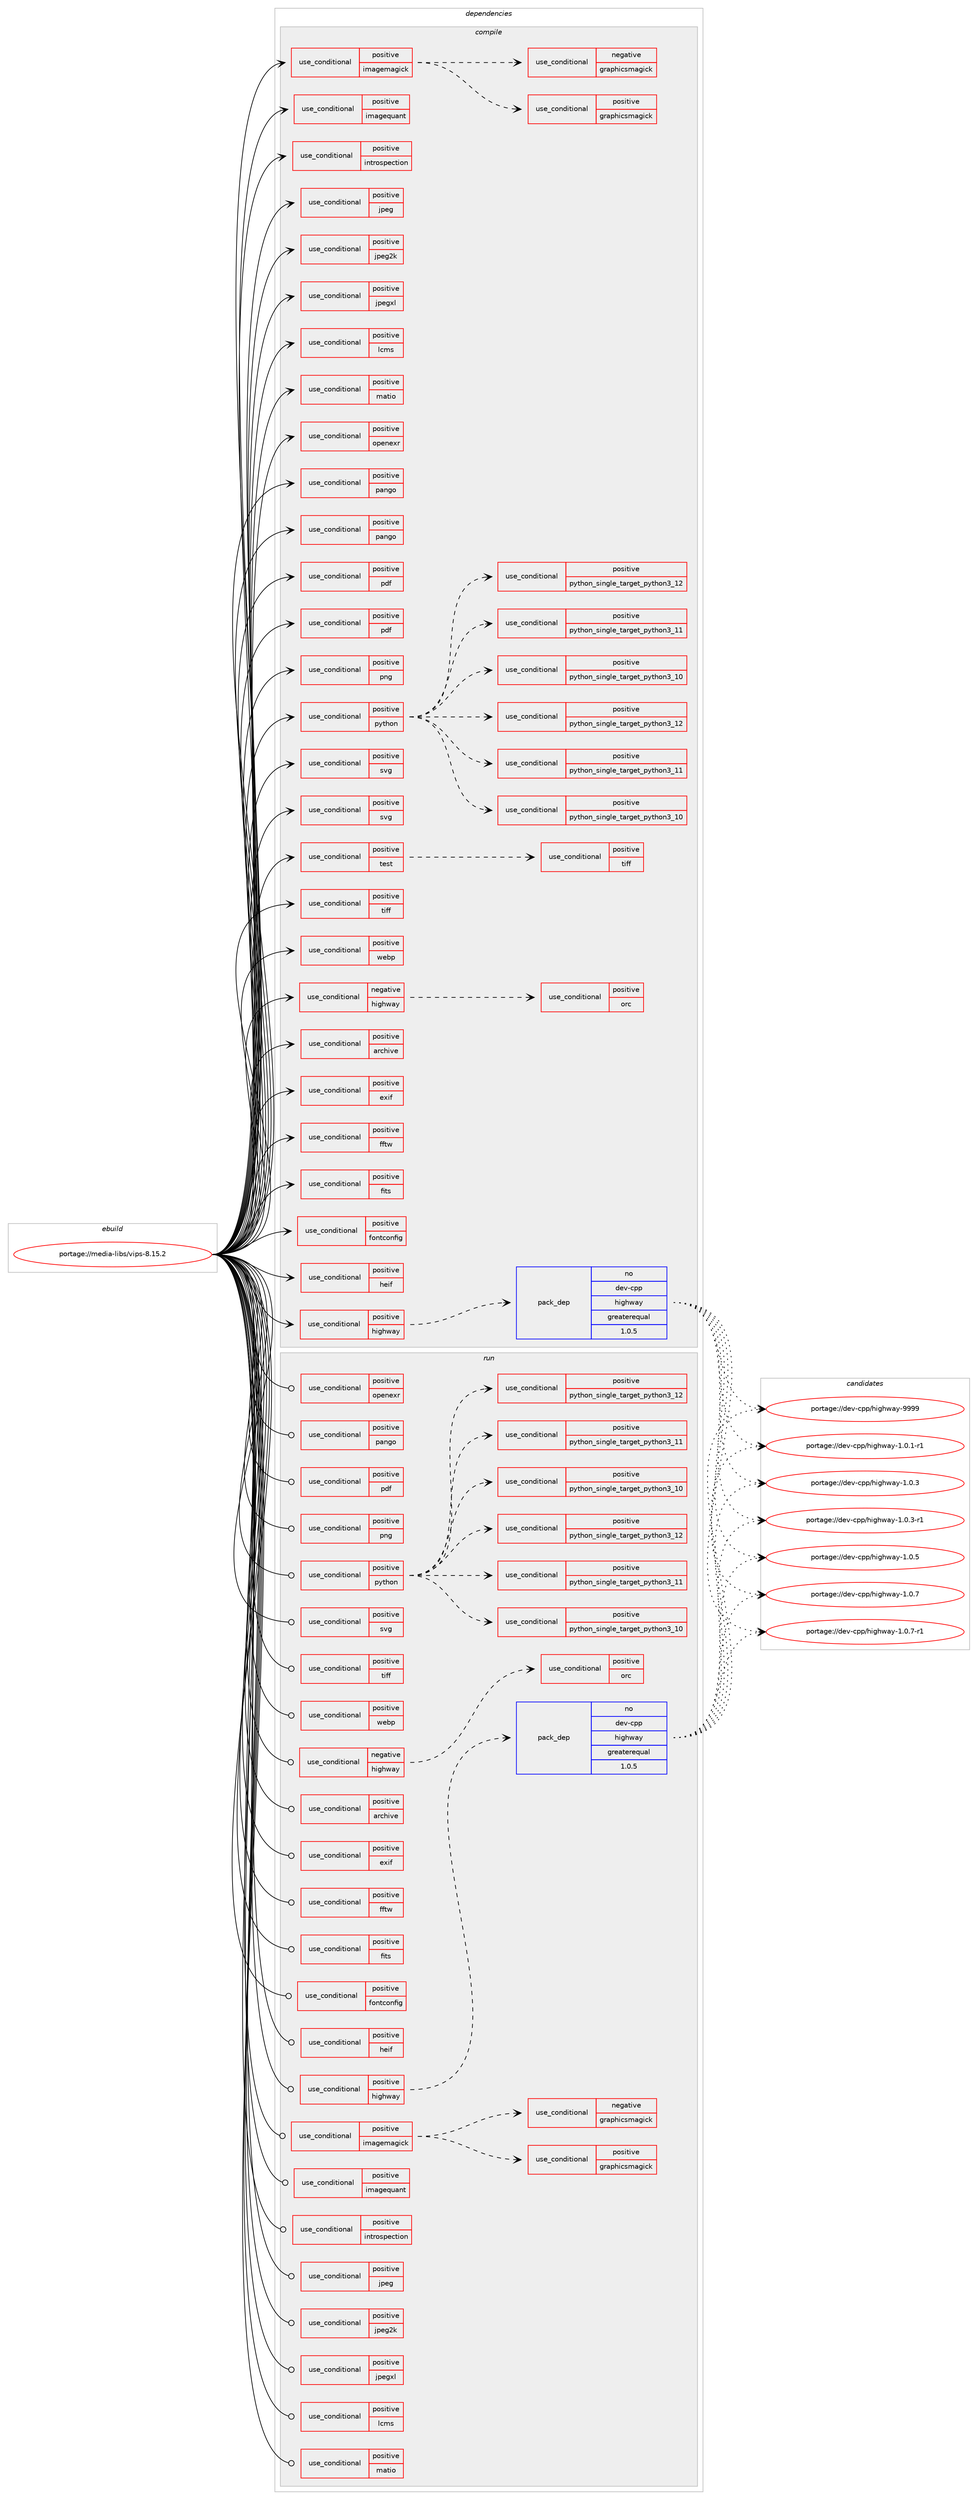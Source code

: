 digraph prolog {

# *************
# Graph options
# *************

newrank=true;
concentrate=true;
compound=true;
graph [rankdir=LR,fontname=Helvetica,fontsize=10,ranksep=1.5];#, ranksep=2.5, nodesep=0.2];
edge  [arrowhead=vee];
node  [fontname=Helvetica,fontsize=10];

# **********
# The ebuild
# **********

subgraph cluster_leftcol {
color=gray;
rank=same;
label=<<i>ebuild</i>>;
id [label="portage://media-libs/vips-8.15.2", color=red, width=4, href="../media-libs/vips-8.15.2.svg"];
}

# ****************
# The dependencies
# ****************

subgraph cluster_midcol {
color=gray;
label=<<i>dependencies</i>>;
subgraph cluster_compile {
fillcolor="#eeeeee";
style=filled;
label=<<i>compile</i>>;
subgraph cond76117 {
dependency159196 [label=<<TABLE BORDER="0" CELLBORDER="1" CELLSPACING="0" CELLPADDING="4"><TR><TD ROWSPAN="3" CELLPADDING="10">use_conditional</TD></TR><TR><TD>negative</TD></TR><TR><TD>highway</TD></TR></TABLE>>, shape=none, color=red];
subgraph cond76118 {
dependency159197 [label=<<TABLE BORDER="0" CELLBORDER="1" CELLSPACING="0" CELLPADDING="4"><TR><TD ROWSPAN="3" CELLPADDING="10">use_conditional</TD></TR><TR><TD>positive</TD></TR><TR><TD>orc</TD></TR></TABLE>>, shape=none, color=red];
# *** BEGIN UNKNOWN DEPENDENCY TYPE (TODO) ***
# dependency159197 -> package_dependency(portage://media-libs/vips-8.15.2,install,no,dev-lang,orc,none,[,,],[],[])
# *** END UNKNOWN DEPENDENCY TYPE (TODO) ***

}
dependency159196:e -> dependency159197:w [weight=20,style="dashed",arrowhead="vee"];
}
id:e -> dependency159196:w [weight=20,style="solid",arrowhead="vee"];
subgraph cond76119 {
dependency159198 [label=<<TABLE BORDER="0" CELLBORDER="1" CELLSPACING="0" CELLPADDING="4"><TR><TD ROWSPAN="3" CELLPADDING="10">use_conditional</TD></TR><TR><TD>positive</TD></TR><TR><TD>archive</TD></TR></TABLE>>, shape=none, color=red];
# *** BEGIN UNKNOWN DEPENDENCY TYPE (TODO) ***
# dependency159198 -> package_dependency(portage://media-libs/vips-8.15.2,install,no,app-arch,libarchive,none,[,,],any_same_slot,[])
# *** END UNKNOWN DEPENDENCY TYPE (TODO) ***

}
id:e -> dependency159198:w [weight=20,style="solid",arrowhead="vee"];
subgraph cond76120 {
dependency159199 [label=<<TABLE BORDER="0" CELLBORDER="1" CELLSPACING="0" CELLPADDING="4"><TR><TD ROWSPAN="3" CELLPADDING="10">use_conditional</TD></TR><TR><TD>positive</TD></TR><TR><TD>exif</TD></TR></TABLE>>, shape=none, color=red];
# *** BEGIN UNKNOWN DEPENDENCY TYPE (TODO) ***
# dependency159199 -> package_dependency(portage://media-libs/vips-8.15.2,install,no,media-libs,libexif,none,[,,],[],[])
# *** END UNKNOWN DEPENDENCY TYPE (TODO) ***

}
id:e -> dependency159199:w [weight=20,style="solid",arrowhead="vee"];
subgraph cond76121 {
dependency159200 [label=<<TABLE BORDER="0" CELLBORDER="1" CELLSPACING="0" CELLPADDING="4"><TR><TD ROWSPAN="3" CELLPADDING="10">use_conditional</TD></TR><TR><TD>positive</TD></TR><TR><TD>fftw</TD></TR></TABLE>>, shape=none, color=red];
# *** BEGIN UNKNOWN DEPENDENCY TYPE (TODO) ***
# dependency159200 -> package_dependency(portage://media-libs/vips-8.15.2,install,no,sci-libs,fftw,none,[,,],[slot(3.0),equal],[])
# *** END UNKNOWN DEPENDENCY TYPE (TODO) ***

}
id:e -> dependency159200:w [weight=20,style="solid",arrowhead="vee"];
subgraph cond76122 {
dependency159201 [label=<<TABLE BORDER="0" CELLBORDER="1" CELLSPACING="0" CELLPADDING="4"><TR><TD ROWSPAN="3" CELLPADDING="10">use_conditional</TD></TR><TR><TD>positive</TD></TR><TR><TD>fits</TD></TR></TABLE>>, shape=none, color=red];
# *** BEGIN UNKNOWN DEPENDENCY TYPE (TODO) ***
# dependency159201 -> package_dependency(portage://media-libs/vips-8.15.2,install,no,sci-libs,cfitsio,none,[,,],any_same_slot,[])
# *** END UNKNOWN DEPENDENCY TYPE (TODO) ***

}
id:e -> dependency159201:w [weight=20,style="solid",arrowhead="vee"];
subgraph cond76123 {
dependency159202 [label=<<TABLE BORDER="0" CELLBORDER="1" CELLSPACING="0" CELLPADDING="4"><TR><TD ROWSPAN="3" CELLPADDING="10">use_conditional</TD></TR><TR><TD>positive</TD></TR><TR><TD>fontconfig</TD></TR></TABLE>>, shape=none, color=red];
# *** BEGIN UNKNOWN DEPENDENCY TYPE (TODO) ***
# dependency159202 -> package_dependency(portage://media-libs/vips-8.15.2,install,no,media-libs,fontconfig,none,[,,],[],[])
# *** END UNKNOWN DEPENDENCY TYPE (TODO) ***

}
id:e -> dependency159202:w [weight=20,style="solid",arrowhead="vee"];
subgraph cond76124 {
dependency159203 [label=<<TABLE BORDER="0" CELLBORDER="1" CELLSPACING="0" CELLPADDING="4"><TR><TD ROWSPAN="3" CELLPADDING="10">use_conditional</TD></TR><TR><TD>positive</TD></TR><TR><TD>heif</TD></TR></TABLE>>, shape=none, color=red];
# *** BEGIN UNKNOWN DEPENDENCY TYPE (TODO) ***
# dependency159203 -> package_dependency(portage://media-libs/vips-8.15.2,install,no,media-libs,libheif,none,[,,],any_same_slot,[])
# *** END UNKNOWN DEPENDENCY TYPE (TODO) ***

}
id:e -> dependency159203:w [weight=20,style="solid",arrowhead="vee"];
subgraph cond76125 {
dependency159204 [label=<<TABLE BORDER="0" CELLBORDER="1" CELLSPACING="0" CELLPADDING="4"><TR><TD ROWSPAN="3" CELLPADDING="10">use_conditional</TD></TR><TR><TD>positive</TD></TR><TR><TD>highway</TD></TR></TABLE>>, shape=none, color=red];
subgraph pack80750 {
dependency159205 [label=<<TABLE BORDER="0" CELLBORDER="1" CELLSPACING="0" CELLPADDING="4" WIDTH="220"><TR><TD ROWSPAN="6" CELLPADDING="30">pack_dep</TD></TR><TR><TD WIDTH="110">no</TD></TR><TR><TD>dev-cpp</TD></TR><TR><TD>highway</TD></TR><TR><TD>greaterequal</TD></TR><TR><TD>1.0.5</TD></TR></TABLE>>, shape=none, color=blue];
}
dependency159204:e -> dependency159205:w [weight=20,style="dashed",arrowhead="vee"];
}
id:e -> dependency159204:w [weight=20,style="solid",arrowhead="vee"];
subgraph cond76126 {
dependency159206 [label=<<TABLE BORDER="0" CELLBORDER="1" CELLSPACING="0" CELLPADDING="4"><TR><TD ROWSPAN="3" CELLPADDING="10">use_conditional</TD></TR><TR><TD>positive</TD></TR><TR><TD>imagemagick</TD></TR></TABLE>>, shape=none, color=red];
subgraph cond76127 {
dependency159207 [label=<<TABLE BORDER="0" CELLBORDER="1" CELLSPACING="0" CELLPADDING="4"><TR><TD ROWSPAN="3" CELLPADDING="10">use_conditional</TD></TR><TR><TD>positive</TD></TR><TR><TD>graphicsmagick</TD></TR></TABLE>>, shape=none, color=red];
# *** BEGIN UNKNOWN DEPENDENCY TYPE (TODO) ***
# dependency159207 -> package_dependency(portage://media-libs/vips-8.15.2,install,no,media-gfx,graphicsmagick,none,[,,],any_same_slot,[])
# *** END UNKNOWN DEPENDENCY TYPE (TODO) ***

}
dependency159206:e -> dependency159207:w [weight=20,style="dashed",arrowhead="vee"];
subgraph cond76128 {
dependency159208 [label=<<TABLE BORDER="0" CELLBORDER="1" CELLSPACING="0" CELLPADDING="4"><TR><TD ROWSPAN="3" CELLPADDING="10">use_conditional</TD></TR><TR><TD>negative</TD></TR><TR><TD>graphicsmagick</TD></TR></TABLE>>, shape=none, color=red];
# *** BEGIN UNKNOWN DEPENDENCY TYPE (TODO) ***
# dependency159208 -> package_dependency(portage://media-libs/vips-8.15.2,install,no,media-gfx,imagemagick,none,[,,],any_same_slot,[])
# *** END UNKNOWN DEPENDENCY TYPE (TODO) ***

}
dependency159206:e -> dependency159208:w [weight=20,style="dashed",arrowhead="vee"];
}
id:e -> dependency159206:w [weight=20,style="solid",arrowhead="vee"];
subgraph cond76129 {
dependency159209 [label=<<TABLE BORDER="0" CELLBORDER="1" CELLSPACING="0" CELLPADDING="4"><TR><TD ROWSPAN="3" CELLPADDING="10">use_conditional</TD></TR><TR><TD>positive</TD></TR><TR><TD>imagequant</TD></TR></TABLE>>, shape=none, color=red];
# *** BEGIN UNKNOWN DEPENDENCY TYPE (TODO) ***
# dependency159209 -> package_dependency(portage://media-libs/vips-8.15.2,install,no,media-gfx,libimagequant,none,[,,],[],[])
# *** END UNKNOWN DEPENDENCY TYPE (TODO) ***

}
id:e -> dependency159209:w [weight=20,style="solid",arrowhead="vee"];
subgraph cond76130 {
dependency159210 [label=<<TABLE BORDER="0" CELLBORDER="1" CELLSPACING="0" CELLPADDING="4"><TR><TD ROWSPAN="3" CELLPADDING="10">use_conditional</TD></TR><TR><TD>positive</TD></TR><TR><TD>introspection</TD></TR></TABLE>>, shape=none, color=red];
# *** BEGIN UNKNOWN DEPENDENCY TYPE (TODO) ***
# dependency159210 -> package_dependency(portage://media-libs/vips-8.15.2,install,no,dev-libs,gobject-introspection,none,[,,],[],[])
# *** END UNKNOWN DEPENDENCY TYPE (TODO) ***

}
id:e -> dependency159210:w [weight=20,style="solid",arrowhead="vee"];
subgraph cond76131 {
dependency159211 [label=<<TABLE BORDER="0" CELLBORDER="1" CELLSPACING="0" CELLPADDING="4"><TR><TD ROWSPAN="3" CELLPADDING="10">use_conditional</TD></TR><TR><TD>positive</TD></TR><TR><TD>jpeg</TD></TR></TABLE>>, shape=none, color=red];
# *** BEGIN UNKNOWN DEPENDENCY TYPE (TODO) ***
# dependency159211 -> package_dependency(portage://media-libs/vips-8.15.2,install,no,media-libs,libjpeg-turbo,none,[,,],any_same_slot,[])
# *** END UNKNOWN DEPENDENCY TYPE (TODO) ***

}
id:e -> dependency159211:w [weight=20,style="solid",arrowhead="vee"];
subgraph cond76132 {
dependency159212 [label=<<TABLE BORDER="0" CELLBORDER="1" CELLSPACING="0" CELLPADDING="4"><TR><TD ROWSPAN="3" CELLPADDING="10">use_conditional</TD></TR><TR><TD>positive</TD></TR><TR><TD>jpeg2k</TD></TR></TABLE>>, shape=none, color=red];
# *** BEGIN UNKNOWN DEPENDENCY TYPE (TODO) ***
# dependency159212 -> package_dependency(portage://media-libs/vips-8.15.2,install,no,media-libs,openjpeg,none,[,,],any_same_slot,[])
# *** END UNKNOWN DEPENDENCY TYPE (TODO) ***

}
id:e -> dependency159212:w [weight=20,style="solid",arrowhead="vee"];
subgraph cond76133 {
dependency159213 [label=<<TABLE BORDER="0" CELLBORDER="1" CELLSPACING="0" CELLPADDING="4"><TR><TD ROWSPAN="3" CELLPADDING="10">use_conditional</TD></TR><TR><TD>positive</TD></TR><TR><TD>jpegxl</TD></TR></TABLE>>, shape=none, color=red];
# *** BEGIN UNKNOWN DEPENDENCY TYPE (TODO) ***
# dependency159213 -> package_dependency(portage://media-libs/vips-8.15.2,install,no,media-libs,libjxl,none,[,,],any_same_slot,[])
# *** END UNKNOWN DEPENDENCY TYPE (TODO) ***

}
id:e -> dependency159213:w [weight=20,style="solid",arrowhead="vee"];
subgraph cond76134 {
dependency159214 [label=<<TABLE BORDER="0" CELLBORDER="1" CELLSPACING="0" CELLPADDING="4"><TR><TD ROWSPAN="3" CELLPADDING="10">use_conditional</TD></TR><TR><TD>positive</TD></TR><TR><TD>lcms</TD></TR></TABLE>>, shape=none, color=red];
# *** BEGIN UNKNOWN DEPENDENCY TYPE (TODO) ***
# dependency159214 -> package_dependency(portage://media-libs/vips-8.15.2,install,no,media-libs,lcms,none,[,,],[slot(2)],[])
# *** END UNKNOWN DEPENDENCY TYPE (TODO) ***

}
id:e -> dependency159214:w [weight=20,style="solid",arrowhead="vee"];
subgraph cond76135 {
dependency159215 [label=<<TABLE BORDER="0" CELLBORDER="1" CELLSPACING="0" CELLPADDING="4"><TR><TD ROWSPAN="3" CELLPADDING="10">use_conditional</TD></TR><TR><TD>positive</TD></TR><TR><TD>matio</TD></TR></TABLE>>, shape=none, color=red];
# *** BEGIN UNKNOWN DEPENDENCY TYPE (TODO) ***
# dependency159215 -> package_dependency(portage://media-libs/vips-8.15.2,install,no,sci-libs,matio,none,[,,],any_same_slot,[])
# *** END UNKNOWN DEPENDENCY TYPE (TODO) ***

}
id:e -> dependency159215:w [weight=20,style="solid",arrowhead="vee"];
subgraph cond76136 {
dependency159216 [label=<<TABLE BORDER="0" CELLBORDER="1" CELLSPACING="0" CELLPADDING="4"><TR><TD ROWSPAN="3" CELLPADDING="10">use_conditional</TD></TR><TR><TD>positive</TD></TR><TR><TD>openexr</TD></TR></TABLE>>, shape=none, color=red];
# *** BEGIN UNKNOWN DEPENDENCY TYPE (TODO) ***
# dependency159216 -> package_dependency(portage://media-libs/vips-8.15.2,install,no,media-libs,openexr,none,[,,],any_same_slot,[])
# *** END UNKNOWN DEPENDENCY TYPE (TODO) ***

}
id:e -> dependency159216:w [weight=20,style="solid",arrowhead="vee"];
subgraph cond76137 {
dependency159217 [label=<<TABLE BORDER="0" CELLBORDER="1" CELLSPACING="0" CELLPADDING="4"><TR><TD ROWSPAN="3" CELLPADDING="10">use_conditional</TD></TR><TR><TD>positive</TD></TR><TR><TD>pango</TD></TR></TABLE>>, shape=none, color=red];
# *** BEGIN UNKNOWN DEPENDENCY TYPE (TODO) ***
# dependency159217 -> package_dependency(portage://media-libs/vips-8.15.2,install,no,x11-base,xorg-proto,none,[,,],[],[])
# *** END UNKNOWN DEPENDENCY TYPE (TODO) ***

}
id:e -> dependency159217:w [weight=20,style="solid",arrowhead="vee"];
subgraph cond76138 {
dependency159218 [label=<<TABLE BORDER="0" CELLBORDER="1" CELLSPACING="0" CELLPADDING="4"><TR><TD ROWSPAN="3" CELLPADDING="10">use_conditional</TD></TR><TR><TD>positive</TD></TR><TR><TD>pango</TD></TR></TABLE>>, shape=none, color=red];
# *** BEGIN UNKNOWN DEPENDENCY TYPE (TODO) ***
# dependency159218 -> package_dependency(portage://media-libs/vips-8.15.2,install,no,x11-libs,cairo,none,[,,],[],[])
# *** END UNKNOWN DEPENDENCY TYPE (TODO) ***

# *** BEGIN UNKNOWN DEPENDENCY TYPE (TODO) ***
# dependency159218 -> package_dependency(portage://media-libs/vips-8.15.2,install,no,x11-libs,pango,none,[,,],[],[])
# *** END UNKNOWN DEPENDENCY TYPE (TODO) ***

}
id:e -> dependency159218:w [weight=20,style="solid",arrowhead="vee"];
subgraph cond76139 {
dependency159219 [label=<<TABLE BORDER="0" CELLBORDER="1" CELLSPACING="0" CELLPADDING="4"><TR><TD ROWSPAN="3" CELLPADDING="10">use_conditional</TD></TR><TR><TD>positive</TD></TR><TR><TD>pdf</TD></TR></TABLE>>, shape=none, color=red];
# *** BEGIN UNKNOWN DEPENDENCY TYPE (TODO) ***
# dependency159219 -> package_dependency(portage://media-libs/vips-8.15.2,install,no,app-text,poppler,none,[,,],[],[use(enable(cairo),none)])
# *** END UNKNOWN DEPENDENCY TYPE (TODO) ***

# *** BEGIN UNKNOWN DEPENDENCY TYPE (TODO) ***
# dependency159219 -> package_dependency(portage://media-libs/vips-8.15.2,install,no,x11-libs,cairo,none,[,,],[],[])
# *** END UNKNOWN DEPENDENCY TYPE (TODO) ***

}
id:e -> dependency159219:w [weight=20,style="solid",arrowhead="vee"];
subgraph cond76140 {
dependency159220 [label=<<TABLE BORDER="0" CELLBORDER="1" CELLSPACING="0" CELLPADDING="4"><TR><TD ROWSPAN="3" CELLPADDING="10">use_conditional</TD></TR><TR><TD>positive</TD></TR><TR><TD>pdf</TD></TR></TABLE>>, shape=none, color=red];
# *** BEGIN UNKNOWN DEPENDENCY TYPE (TODO) ***
# dependency159220 -> package_dependency(portage://media-libs/vips-8.15.2,install,no,x11-base,xorg-proto,none,[,,],[],[])
# *** END UNKNOWN DEPENDENCY TYPE (TODO) ***

}
id:e -> dependency159220:w [weight=20,style="solid",arrowhead="vee"];
subgraph cond76141 {
dependency159221 [label=<<TABLE BORDER="0" CELLBORDER="1" CELLSPACING="0" CELLPADDING="4"><TR><TD ROWSPAN="3" CELLPADDING="10">use_conditional</TD></TR><TR><TD>positive</TD></TR><TR><TD>png</TD></TR></TABLE>>, shape=none, color=red];
# *** BEGIN UNKNOWN DEPENDENCY TYPE (TODO) ***
# dependency159221 -> package_dependency(portage://media-libs/vips-8.15.2,install,no,media-libs,libpng,none,[,,],any_same_slot,[])
# *** END UNKNOWN DEPENDENCY TYPE (TODO) ***

}
id:e -> dependency159221:w [weight=20,style="solid",arrowhead="vee"];
subgraph cond76142 {
dependency159222 [label=<<TABLE BORDER="0" CELLBORDER="1" CELLSPACING="0" CELLPADDING="4"><TR><TD ROWSPAN="3" CELLPADDING="10">use_conditional</TD></TR><TR><TD>positive</TD></TR><TR><TD>python</TD></TR></TABLE>>, shape=none, color=red];
subgraph cond76143 {
dependency159223 [label=<<TABLE BORDER="0" CELLBORDER="1" CELLSPACING="0" CELLPADDING="4"><TR><TD ROWSPAN="3" CELLPADDING="10">use_conditional</TD></TR><TR><TD>positive</TD></TR><TR><TD>python_single_target_python3_10</TD></TR></TABLE>>, shape=none, color=red];
# *** BEGIN UNKNOWN DEPENDENCY TYPE (TODO) ***
# dependency159223 -> package_dependency(portage://media-libs/vips-8.15.2,install,no,dev-lang,python,none,[,,],[slot(3.10)],[])
# *** END UNKNOWN DEPENDENCY TYPE (TODO) ***

}
dependency159222:e -> dependency159223:w [weight=20,style="dashed",arrowhead="vee"];
subgraph cond76144 {
dependency159224 [label=<<TABLE BORDER="0" CELLBORDER="1" CELLSPACING="0" CELLPADDING="4"><TR><TD ROWSPAN="3" CELLPADDING="10">use_conditional</TD></TR><TR><TD>positive</TD></TR><TR><TD>python_single_target_python3_11</TD></TR></TABLE>>, shape=none, color=red];
# *** BEGIN UNKNOWN DEPENDENCY TYPE (TODO) ***
# dependency159224 -> package_dependency(portage://media-libs/vips-8.15.2,install,no,dev-lang,python,none,[,,],[slot(3.11)],[])
# *** END UNKNOWN DEPENDENCY TYPE (TODO) ***

}
dependency159222:e -> dependency159224:w [weight=20,style="dashed",arrowhead="vee"];
subgraph cond76145 {
dependency159225 [label=<<TABLE BORDER="0" CELLBORDER="1" CELLSPACING="0" CELLPADDING="4"><TR><TD ROWSPAN="3" CELLPADDING="10">use_conditional</TD></TR><TR><TD>positive</TD></TR><TR><TD>python_single_target_python3_12</TD></TR></TABLE>>, shape=none, color=red];
# *** BEGIN UNKNOWN DEPENDENCY TYPE (TODO) ***
# dependency159225 -> package_dependency(portage://media-libs/vips-8.15.2,install,no,dev-lang,python,none,[,,],[slot(3.12)],[])
# *** END UNKNOWN DEPENDENCY TYPE (TODO) ***

}
dependency159222:e -> dependency159225:w [weight=20,style="dashed",arrowhead="vee"];
subgraph cond76146 {
dependency159226 [label=<<TABLE BORDER="0" CELLBORDER="1" CELLSPACING="0" CELLPADDING="4"><TR><TD ROWSPAN="3" CELLPADDING="10">use_conditional</TD></TR><TR><TD>positive</TD></TR><TR><TD>python_single_target_python3_10</TD></TR></TABLE>>, shape=none, color=red];
# *** BEGIN UNKNOWN DEPENDENCY TYPE (TODO) ***
# dependency159226 -> package_dependency(portage://media-libs/vips-8.15.2,install,no,dev-python,pycairo,none,[,,],[],[use(enable(python_targets_python3_10),negative)])
# *** END UNKNOWN DEPENDENCY TYPE (TODO) ***

}
dependency159222:e -> dependency159226:w [weight=20,style="dashed",arrowhead="vee"];
subgraph cond76147 {
dependency159227 [label=<<TABLE BORDER="0" CELLBORDER="1" CELLSPACING="0" CELLPADDING="4"><TR><TD ROWSPAN="3" CELLPADDING="10">use_conditional</TD></TR><TR><TD>positive</TD></TR><TR><TD>python_single_target_python3_11</TD></TR></TABLE>>, shape=none, color=red];
# *** BEGIN UNKNOWN DEPENDENCY TYPE (TODO) ***
# dependency159227 -> package_dependency(portage://media-libs/vips-8.15.2,install,no,dev-python,pycairo,none,[,,],[],[use(enable(python_targets_python3_11),negative)])
# *** END UNKNOWN DEPENDENCY TYPE (TODO) ***

}
dependency159222:e -> dependency159227:w [weight=20,style="dashed",arrowhead="vee"];
subgraph cond76148 {
dependency159228 [label=<<TABLE BORDER="0" CELLBORDER="1" CELLSPACING="0" CELLPADDING="4"><TR><TD ROWSPAN="3" CELLPADDING="10">use_conditional</TD></TR><TR><TD>positive</TD></TR><TR><TD>python_single_target_python3_12</TD></TR></TABLE>>, shape=none, color=red];
# *** BEGIN UNKNOWN DEPENDENCY TYPE (TODO) ***
# dependency159228 -> package_dependency(portage://media-libs/vips-8.15.2,install,no,dev-python,pycairo,none,[,,],[],[use(enable(python_targets_python3_12),negative)])
# *** END UNKNOWN DEPENDENCY TYPE (TODO) ***

}
dependency159222:e -> dependency159228:w [weight=20,style="dashed",arrowhead="vee"];
}
id:e -> dependency159222:w [weight=20,style="solid",arrowhead="vee"];
subgraph cond76149 {
dependency159229 [label=<<TABLE BORDER="0" CELLBORDER="1" CELLSPACING="0" CELLPADDING="4"><TR><TD ROWSPAN="3" CELLPADDING="10">use_conditional</TD></TR><TR><TD>positive</TD></TR><TR><TD>svg</TD></TR></TABLE>>, shape=none, color=red];
# *** BEGIN UNKNOWN DEPENDENCY TYPE (TODO) ***
# dependency159229 -> package_dependency(portage://media-libs/vips-8.15.2,install,no,gnome-base,librsvg,none,[,,],[slot(2)],[])
# *** END UNKNOWN DEPENDENCY TYPE (TODO) ***

# *** BEGIN UNKNOWN DEPENDENCY TYPE (TODO) ***
# dependency159229 -> package_dependency(portage://media-libs/vips-8.15.2,install,no,sys-libs,zlib,none,[,,],any_same_slot,[])
# *** END UNKNOWN DEPENDENCY TYPE (TODO) ***

# *** BEGIN UNKNOWN DEPENDENCY TYPE (TODO) ***
# dependency159229 -> package_dependency(portage://media-libs/vips-8.15.2,install,no,x11-libs,cairo,none,[,,],[],[])
# *** END UNKNOWN DEPENDENCY TYPE (TODO) ***

}
id:e -> dependency159229:w [weight=20,style="solid",arrowhead="vee"];
subgraph cond76150 {
dependency159230 [label=<<TABLE BORDER="0" CELLBORDER="1" CELLSPACING="0" CELLPADDING="4"><TR><TD ROWSPAN="3" CELLPADDING="10">use_conditional</TD></TR><TR><TD>positive</TD></TR><TR><TD>svg</TD></TR></TABLE>>, shape=none, color=red];
# *** BEGIN UNKNOWN DEPENDENCY TYPE (TODO) ***
# dependency159230 -> package_dependency(portage://media-libs/vips-8.15.2,install,no,x11-base,xorg-proto,none,[,,],[],[])
# *** END UNKNOWN DEPENDENCY TYPE (TODO) ***

}
id:e -> dependency159230:w [weight=20,style="solid",arrowhead="vee"];
subgraph cond76151 {
dependency159231 [label=<<TABLE BORDER="0" CELLBORDER="1" CELLSPACING="0" CELLPADDING="4"><TR><TD ROWSPAN="3" CELLPADDING="10">use_conditional</TD></TR><TR><TD>positive</TD></TR><TR><TD>test</TD></TR></TABLE>>, shape=none, color=red];
subgraph cond76152 {
dependency159232 [label=<<TABLE BORDER="0" CELLBORDER="1" CELLSPACING="0" CELLPADDING="4"><TR><TD ROWSPAN="3" CELLPADDING="10">use_conditional</TD></TR><TR><TD>positive</TD></TR><TR><TD>tiff</TD></TR></TABLE>>, shape=none, color=red];
# *** BEGIN UNKNOWN DEPENDENCY TYPE (TODO) ***
# dependency159232 -> package_dependency(portage://media-libs/vips-8.15.2,install,no,media-libs,tiff,none,[,,],[],[use(enable(jpeg),none)])
# *** END UNKNOWN DEPENDENCY TYPE (TODO) ***

}
dependency159231:e -> dependency159232:w [weight=20,style="dashed",arrowhead="vee"];
}
id:e -> dependency159231:w [weight=20,style="solid",arrowhead="vee"];
subgraph cond76153 {
dependency159233 [label=<<TABLE BORDER="0" CELLBORDER="1" CELLSPACING="0" CELLPADDING="4"><TR><TD ROWSPAN="3" CELLPADDING="10">use_conditional</TD></TR><TR><TD>positive</TD></TR><TR><TD>tiff</TD></TR></TABLE>>, shape=none, color=red];
# *** BEGIN UNKNOWN DEPENDENCY TYPE (TODO) ***
# dependency159233 -> package_dependency(portage://media-libs/vips-8.15.2,install,no,media-libs,tiff,none,[,,],any_same_slot,[])
# *** END UNKNOWN DEPENDENCY TYPE (TODO) ***

}
id:e -> dependency159233:w [weight=20,style="solid",arrowhead="vee"];
subgraph cond76154 {
dependency159234 [label=<<TABLE BORDER="0" CELLBORDER="1" CELLSPACING="0" CELLPADDING="4"><TR><TD ROWSPAN="3" CELLPADDING="10">use_conditional</TD></TR><TR><TD>positive</TD></TR><TR><TD>webp</TD></TR></TABLE>>, shape=none, color=red];
# *** BEGIN UNKNOWN DEPENDENCY TYPE (TODO) ***
# dependency159234 -> package_dependency(portage://media-libs/vips-8.15.2,install,no,media-libs,libwebp,none,[,,],any_same_slot,[])
# *** END UNKNOWN DEPENDENCY TYPE (TODO) ***

}
id:e -> dependency159234:w [weight=20,style="solid",arrowhead="vee"];
# *** BEGIN UNKNOWN DEPENDENCY TYPE (TODO) ***
# id -> package_dependency(portage://media-libs/vips-8.15.2,install,no,dev-libs,expat,none,[,,],[],[])
# *** END UNKNOWN DEPENDENCY TYPE (TODO) ***

# *** BEGIN UNKNOWN DEPENDENCY TYPE (TODO) ***
# id -> package_dependency(portage://media-libs/vips-8.15.2,install,no,dev-libs,glib,none,[,,],[slot(2)],[])
# *** END UNKNOWN DEPENDENCY TYPE (TODO) ***

# *** BEGIN UNKNOWN DEPENDENCY TYPE (TODO) ***
# id -> package_dependency(portage://media-libs/vips-8.15.2,install,no,virtual,libintl,none,[,,],[],[])
# *** END UNKNOWN DEPENDENCY TYPE (TODO) ***

}
subgraph cluster_compileandrun {
fillcolor="#eeeeee";
style=filled;
label=<<i>compile and run</i>>;
}
subgraph cluster_run {
fillcolor="#eeeeee";
style=filled;
label=<<i>run</i>>;
subgraph cond76155 {
dependency159235 [label=<<TABLE BORDER="0" CELLBORDER="1" CELLSPACING="0" CELLPADDING="4"><TR><TD ROWSPAN="3" CELLPADDING="10">use_conditional</TD></TR><TR><TD>negative</TD></TR><TR><TD>highway</TD></TR></TABLE>>, shape=none, color=red];
subgraph cond76156 {
dependency159236 [label=<<TABLE BORDER="0" CELLBORDER="1" CELLSPACING="0" CELLPADDING="4"><TR><TD ROWSPAN="3" CELLPADDING="10">use_conditional</TD></TR><TR><TD>positive</TD></TR><TR><TD>orc</TD></TR></TABLE>>, shape=none, color=red];
# *** BEGIN UNKNOWN DEPENDENCY TYPE (TODO) ***
# dependency159236 -> package_dependency(portage://media-libs/vips-8.15.2,run,no,dev-lang,orc,none,[,,],[],[])
# *** END UNKNOWN DEPENDENCY TYPE (TODO) ***

}
dependency159235:e -> dependency159236:w [weight=20,style="dashed",arrowhead="vee"];
}
id:e -> dependency159235:w [weight=20,style="solid",arrowhead="odot"];
subgraph cond76157 {
dependency159237 [label=<<TABLE BORDER="0" CELLBORDER="1" CELLSPACING="0" CELLPADDING="4"><TR><TD ROWSPAN="3" CELLPADDING="10">use_conditional</TD></TR><TR><TD>positive</TD></TR><TR><TD>archive</TD></TR></TABLE>>, shape=none, color=red];
# *** BEGIN UNKNOWN DEPENDENCY TYPE (TODO) ***
# dependency159237 -> package_dependency(portage://media-libs/vips-8.15.2,run,no,app-arch,libarchive,none,[,,],any_same_slot,[])
# *** END UNKNOWN DEPENDENCY TYPE (TODO) ***

}
id:e -> dependency159237:w [weight=20,style="solid",arrowhead="odot"];
subgraph cond76158 {
dependency159238 [label=<<TABLE BORDER="0" CELLBORDER="1" CELLSPACING="0" CELLPADDING="4"><TR><TD ROWSPAN="3" CELLPADDING="10">use_conditional</TD></TR><TR><TD>positive</TD></TR><TR><TD>exif</TD></TR></TABLE>>, shape=none, color=red];
# *** BEGIN UNKNOWN DEPENDENCY TYPE (TODO) ***
# dependency159238 -> package_dependency(portage://media-libs/vips-8.15.2,run,no,media-libs,libexif,none,[,,],[],[])
# *** END UNKNOWN DEPENDENCY TYPE (TODO) ***

}
id:e -> dependency159238:w [weight=20,style="solid",arrowhead="odot"];
subgraph cond76159 {
dependency159239 [label=<<TABLE BORDER="0" CELLBORDER="1" CELLSPACING="0" CELLPADDING="4"><TR><TD ROWSPAN="3" CELLPADDING="10">use_conditional</TD></TR><TR><TD>positive</TD></TR><TR><TD>fftw</TD></TR></TABLE>>, shape=none, color=red];
# *** BEGIN UNKNOWN DEPENDENCY TYPE (TODO) ***
# dependency159239 -> package_dependency(portage://media-libs/vips-8.15.2,run,no,sci-libs,fftw,none,[,,],[slot(3.0),equal],[])
# *** END UNKNOWN DEPENDENCY TYPE (TODO) ***

}
id:e -> dependency159239:w [weight=20,style="solid",arrowhead="odot"];
subgraph cond76160 {
dependency159240 [label=<<TABLE BORDER="0" CELLBORDER="1" CELLSPACING="0" CELLPADDING="4"><TR><TD ROWSPAN="3" CELLPADDING="10">use_conditional</TD></TR><TR><TD>positive</TD></TR><TR><TD>fits</TD></TR></TABLE>>, shape=none, color=red];
# *** BEGIN UNKNOWN DEPENDENCY TYPE (TODO) ***
# dependency159240 -> package_dependency(portage://media-libs/vips-8.15.2,run,no,sci-libs,cfitsio,none,[,,],any_same_slot,[])
# *** END UNKNOWN DEPENDENCY TYPE (TODO) ***

}
id:e -> dependency159240:w [weight=20,style="solid",arrowhead="odot"];
subgraph cond76161 {
dependency159241 [label=<<TABLE BORDER="0" CELLBORDER="1" CELLSPACING="0" CELLPADDING="4"><TR><TD ROWSPAN="3" CELLPADDING="10">use_conditional</TD></TR><TR><TD>positive</TD></TR><TR><TD>fontconfig</TD></TR></TABLE>>, shape=none, color=red];
# *** BEGIN UNKNOWN DEPENDENCY TYPE (TODO) ***
# dependency159241 -> package_dependency(portage://media-libs/vips-8.15.2,run,no,media-libs,fontconfig,none,[,,],[],[])
# *** END UNKNOWN DEPENDENCY TYPE (TODO) ***

}
id:e -> dependency159241:w [weight=20,style="solid",arrowhead="odot"];
subgraph cond76162 {
dependency159242 [label=<<TABLE BORDER="0" CELLBORDER="1" CELLSPACING="0" CELLPADDING="4"><TR><TD ROWSPAN="3" CELLPADDING="10">use_conditional</TD></TR><TR><TD>positive</TD></TR><TR><TD>heif</TD></TR></TABLE>>, shape=none, color=red];
# *** BEGIN UNKNOWN DEPENDENCY TYPE (TODO) ***
# dependency159242 -> package_dependency(portage://media-libs/vips-8.15.2,run,no,media-libs,libheif,none,[,,],any_same_slot,[])
# *** END UNKNOWN DEPENDENCY TYPE (TODO) ***

}
id:e -> dependency159242:w [weight=20,style="solid",arrowhead="odot"];
subgraph cond76163 {
dependency159243 [label=<<TABLE BORDER="0" CELLBORDER="1" CELLSPACING="0" CELLPADDING="4"><TR><TD ROWSPAN="3" CELLPADDING="10">use_conditional</TD></TR><TR><TD>positive</TD></TR><TR><TD>highway</TD></TR></TABLE>>, shape=none, color=red];
subgraph pack80751 {
dependency159244 [label=<<TABLE BORDER="0" CELLBORDER="1" CELLSPACING="0" CELLPADDING="4" WIDTH="220"><TR><TD ROWSPAN="6" CELLPADDING="30">pack_dep</TD></TR><TR><TD WIDTH="110">no</TD></TR><TR><TD>dev-cpp</TD></TR><TR><TD>highway</TD></TR><TR><TD>greaterequal</TD></TR><TR><TD>1.0.5</TD></TR></TABLE>>, shape=none, color=blue];
}
dependency159243:e -> dependency159244:w [weight=20,style="dashed",arrowhead="vee"];
}
id:e -> dependency159243:w [weight=20,style="solid",arrowhead="odot"];
subgraph cond76164 {
dependency159245 [label=<<TABLE BORDER="0" CELLBORDER="1" CELLSPACING="0" CELLPADDING="4"><TR><TD ROWSPAN="3" CELLPADDING="10">use_conditional</TD></TR><TR><TD>positive</TD></TR><TR><TD>imagemagick</TD></TR></TABLE>>, shape=none, color=red];
subgraph cond76165 {
dependency159246 [label=<<TABLE BORDER="0" CELLBORDER="1" CELLSPACING="0" CELLPADDING="4"><TR><TD ROWSPAN="3" CELLPADDING="10">use_conditional</TD></TR><TR><TD>positive</TD></TR><TR><TD>graphicsmagick</TD></TR></TABLE>>, shape=none, color=red];
# *** BEGIN UNKNOWN DEPENDENCY TYPE (TODO) ***
# dependency159246 -> package_dependency(portage://media-libs/vips-8.15.2,run,no,media-gfx,graphicsmagick,none,[,,],any_same_slot,[])
# *** END UNKNOWN DEPENDENCY TYPE (TODO) ***

}
dependency159245:e -> dependency159246:w [weight=20,style="dashed",arrowhead="vee"];
subgraph cond76166 {
dependency159247 [label=<<TABLE BORDER="0" CELLBORDER="1" CELLSPACING="0" CELLPADDING="4"><TR><TD ROWSPAN="3" CELLPADDING="10">use_conditional</TD></TR><TR><TD>negative</TD></TR><TR><TD>graphicsmagick</TD></TR></TABLE>>, shape=none, color=red];
# *** BEGIN UNKNOWN DEPENDENCY TYPE (TODO) ***
# dependency159247 -> package_dependency(portage://media-libs/vips-8.15.2,run,no,media-gfx,imagemagick,none,[,,],any_same_slot,[])
# *** END UNKNOWN DEPENDENCY TYPE (TODO) ***

}
dependency159245:e -> dependency159247:w [weight=20,style="dashed",arrowhead="vee"];
}
id:e -> dependency159245:w [weight=20,style="solid",arrowhead="odot"];
subgraph cond76167 {
dependency159248 [label=<<TABLE BORDER="0" CELLBORDER="1" CELLSPACING="0" CELLPADDING="4"><TR><TD ROWSPAN="3" CELLPADDING="10">use_conditional</TD></TR><TR><TD>positive</TD></TR><TR><TD>imagequant</TD></TR></TABLE>>, shape=none, color=red];
# *** BEGIN UNKNOWN DEPENDENCY TYPE (TODO) ***
# dependency159248 -> package_dependency(portage://media-libs/vips-8.15.2,run,no,media-gfx,libimagequant,none,[,,],[],[])
# *** END UNKNOWN DEPENDENCY TYPE (TODO) ***

}
id:e -> dependency159248:w [weight=20,style="solid",arrowhead="odot"];
subgraph cond76168 {
dependency159249 [label=<<TABLE BORDER="0" CELLBORDER="1" CELLSPACING="0" CELLPADDING="4"><TR><TD ROWSPAN="3" CELLPADDING="10">use_conditional</TD></TR><TR><TD>positive</TD></TR><TR><TD>introspection</TD></TR></TABLE>>, shape=none, color=red];
# *** BEGIN UNKNOWN DEPENDENCY TYPE (TODO) ***
# dependency159249 -> package_dependency(portage://media-libs/vips-8.15.2,run,no,dev-libs,gobject-introspection,none,[,,],[],[])
# *** END UNKNOWN DEPENDENCY TYPE (TODO) ***

}
id:e -> dependency159249:w [weight=20,style="solid",arrowhead="odot"];
subgraph cond76169 {
dependency159250 [label=<<TABLE BORDER="0" CELLBORDER="1" CELLSPACING="0" CELLPADDING="4"><TR><TD ROWSPAN="3" CELLPADDING="10">use_conditional</TD></TR><TR><TD>positive</TD></TR><TR><TD>jpeg</TD></TR></TABLE>>, shape=none, color=red];
# *** BEGIN UNKNOWN DEPENDENCY TYPE (TODO) ***
# dependency159250 -> package_dependency(portage://media-libs/vips-8.15.2,run,no,media-libs,libjpeg-turbo,none,[,,],any_same_slot,[])
# *** END UNKNOWN DEPENDENCY TYPE (TODO) ***

}
id:e -> dependency159250:w [weight=20,style="solid",arrowhead="odot"];
subgraph cond76170 {
dependency159251 [label=<<TABLE BORDER="0" CELLBORDER="1" CELLSPACING="0" CELLPADDING="4"><TR><TD ROWSPAN="3" CELLPADDING="10">use_conditional</TD></TR><TR><TD>positive</TD></TR><TR><TD>jpeg2k</TD></TR></TABLE>>, shape=none, color=red];
# *** BEGIN UNKNOWN DEPENDENCY TYPE (TODO) ***
# dependency159251 -> package_dependency(portage://media-libs/vips-8.15.2,run,no,media-libs,openjpeg,none,[,,],any_same_slot,[])
# *** END UNKNOWN DEPENDENCY TYPE (TODO) ***

}
id:e -> dependency159251:w [weight=20,style="solid",arrowhead="odot"];
subgraph cond76171 {
dependency159252 [label=<<TABLE BORDER="0" CELLBORDER="1" CELLSPACING="0" CELLPADDING="4"><TR><TD ROWSPAN="3" CELLPADDING="10">use_conditional</TD></TR><TR><TD>positive</TD></TR><TR><TD>jpegxl</TD></TR></TABLE>>, shape=none, color=red];
# *** BEGIN UNKNOWN DEPENDENCY TYPE (TODO) ***
# dependency159252 -> package_dependency(portage://media-libs/vips-8.15.2,run,no,media-libs,libjxl,none,[,,],any_same_slot,[])
# *** END UNKNOWN DEPENDENCY TYPE (TODO) ***

}
id:e -> dependency159252:w [weight=20,style="solid",arrowhead="odot"];
subgraph cond76172 {
dependency159253 [label=<<TABLE BORDER="0" CELLBORDER="1" CELLSPACING="0" CELLPADDING="4"><TR><TD ROWSPAN="3" CELLPADDING="10">use_conditional</TD></TR><TR><TD>positive</TD></TR><TR><TD>lcms</TD></TR></TABLE>>, shape=none, color=red];
# *** BEGIN UNKNOWN DEPENDENCY TYPE (TODO) ***
# dependency159253 -> package_dependency(portage://media-libs/vips-8.15.2,run,no,media-libs,lcms,none,[,,],[slot(2)],[])
# *** END UNKNOWN DEPENDENCY TYPE (TODO) ***

}
id:e -> dependency159253:w [weight=20,style="solid",arrowhead="odot"];
subgraph cond76173 {
dependency159254 [label=<<TABLE BORDER="0" CELLBORDER="1" CELLSPACING="0" CELLPADDING="4"><TR><TD ROWSPAN="3" CELLPADDING="10">use_conditional</TD></TR><TR><TD>positive</TD></TR><TR><TD>matio</TD></TR></TABLE>>, shape=none, color=red];
# *** BEGIN UNKNOWN DEPENDENCY TYPE (TODO) ***
# dependency159254 -> package_dependency(portage://media-libs/vips-8.15.2,run,no,sci-libs,matio,none,[,,],any_same_slot,[])
# *** END UNKNOWN DEPENDENCY TYPE (TODO) ***

}
id:e -> dependency159254:w [weight=20,style="solid",arrowhead="odot"];
subgraph cond76174 {
dependency159255 [label=<<TABLE BORDER="0" CELLBORDER="1" CELLSPACING="0" CELLPADDING="4"><TR><TD ROWSPAN="3" CELLPADDING="10">use_conditional</TD></TR><TR><TD>positive</TD></TR><TR><TD>openexr</TD></TR></TABLE>>, shape=none, color=red];
# *** BEGIN UNKNOWN DEPENDENCY TYPE (TODO) ***
# dependency159255 -> package_dependency(portage://media-libs/vips-8.15.2,run,no,media-libs,openexr,none,[,,],any_same_slot,[])
# *** END UNKNOWN DEPENDENCY TYPE (TODO) ***

}
id:e -> dependency159255:w [weight=20,style="solid",arrowhead="odot"];
subgraph cond76175 {
dependency159256 [label=<<TABLE BORDER="0" CELLBORDER="1" CELLSPACING="0" CELLPADDING="4"><TR><TD ROWSPAN="3" CELLPADDING="10">use_conditional</TD></TR><TR><TD>positive</TD></TR><TR><TD>pango</TD></TR></TABLE>>, shape=none, color=red];
# *** BEGIN UNKNOWN DEPENDENCY TYPE (TODO) ***
# dependency159256 -> package_dependency(portage://media-libs/vips-8.15.2,run,no,x11-libs,cairo,none,[,,],[],[])
# *** END UNKNOWN DEPENDENCY TYPE (TODO) ***

# *** BEGIN UNKNOWN DEPENDENCY TYPE (TODO) ***
# dependency159256 -> package_dependency(portage://media-libs/vips-8.15.2,run,no,x11-libs,pango,none,[,,],[],[])
# *** END UNKNOWN DEPENDENCY TYPE (TODO) ***

}
id:e -> dependency159256:w [weight=20,style="solid",arrowhead="odot"];
subgraph cond76176 {
dependency159257 [label=<<TABLE BORDER="0" CELLBORDER="1" CELLSPACING="0" CELLPADDING="4"><TR><TD ROWSPAN="3" CELLPADDING="10">use_conditional</TD></TR><TR><TD>positive</TD></TR><TR><TD>pdf</TD></TR></TABLE>>, shape=none, color=red];
# *** BEGIN UNKNOWN DEPENDENCY TYPE (TODO) ***
# dependency159257 -> package_dependency(portage://media-libs/vips-8.15.2,run,no,app-text,poppler,none,[,,],[],[use(enable(cairo),none)])
# *** END UNKNOWN DEPENDENCY TYPE (TODO) ***

# *** BEGIN UNKNOWN DEPENDENCY TYPE (TODO) ***
# dependency159257 -> package_dependency(portage://media-libs/vips-8.15.2,run,no,x11-libs,cairo,none,[,,],[],[])
# *** END UNKNOWN DEPENDENCY TYPE (TODO) ***

}
id:e -> dependency159257:w [weight=20,style="solid",arrowhead="odot"];
subgraph cond76177 {
dependency159258 [label=<<TABLE BORDER="0" CELLBORDER="1" CELLSPACING="0" CELLPADDING="4"><TR><TD ROWSPAN="3" CELLPADDING="10">use_conditional</TD></TR><TR><TD>positive</TD></TR><TR><TD>png</TD></TR></TABLE>>, shape=none, color=red];
# *** BEGIN UNKNOWN DEPENDENCY TYPE (TODO) ***
# dependency159258 -> package_dependency(portage://media-libs/vips-8.15.2,run,no,media-libs,libpng,none,[,,],any_same_slot,[])
# *** END UNKNOWN DEPENDENCY TYPE (TODO) ***

}
id:e -> dependency159258:w [weight=20,style="solid",arrowhead="odot"];
subgraph cond76178 {
dependency159259 [label=<<TABLE BORDER="0" CELLBORDER="1" CELLSPACING="0" CELLPADDING="4"><TR><TD ROWSPAN="3" CELLPADDING="10">use_conditional</TD></TR><TR><TD>positive</TD></TR><TR><TD>python</TD></TR></TABLE>>, shape=none, color=red];
subgraph cond76179 {
dependency159260 [label=<<TABLE BORDER="0" CELLBORDER="1" CELLSPACING="0" CELLPADDING="4"><TR><TD ROWSPAN="3" CELLPADDING="10">use_conditional</TD></TR><TR><TD>positive</TD></TR><TR><TD>python_single_target_python3_10</TD></TR></TABLE>>, shape=none, color=red];
# *** BEGIN UNKNOWN DEPENDENCY TYPE (TODO) ***
# dependency159260 -> package_dependency(portage://media-libs/vips-8.15.2,run,no,dev-lang,python,none,[,,],[slot(3.10)],[])
# *** END UNKNOWN DEPENDENCY TYPE (TODO) ***

}
dependency159259:e -> dependency159260:w [weight=20,style="dashed",arrowhead="vee"];
subgraph cond76180 {
dependency159261 [label=<<TABLE BORDER="0" CELLBORDER="1" CELLSPACING="0" CELLPADDING="4"><TR><TD ROWSPAN="3" CELLPADDING="10">use_conditional</TD></TR><TR><TD>positive</TD></TR><TR><TD>python_single_target_python3_11</TD></TR></TABLE>>, shape=none, color=red];
# *** BEGIN UNKNOWN DEPENDENCY TYPE (TODO) ***
# dependency159261 -> package_dependency(portage://media-libs/vips-8.15.2,run,no,dev-lang,python,none,[,,],[slot(3.11)],[])
# *** END UNKNOWN DEPENDENCY TYPE (TODO) ***

}
dependency159259:e -> dependency159261:w [weight=20,style="dashed",arrowhead="vee"];
subgraph cond76181 {
dependency159262 [label=<<TABLE BORDER="0" CELLBORDER="1" CELLSPACING="0" CELLPADDING="4"><TR><TD ROWSPAN="3" CELLPADDING="10">use_conditional</TD></TR><TR><TD>positive</TD></TR><TR><TD>python_single_target_python3_12</TD></TR></TABLE>>, shape=none, color=red];
# *** BEGIN UNKNOWN DEPENDENCY TYPE (TODO) ***
# dependency159262 -> package_dependency(portage://media-libs/vips-8.15.2,run,no,dev-lang,python,none,[,,],[slot(3.12)],[])
# *** END UNKNOWN DEPENDENCY TYPE (TODO) ***

}
dependency159259:e -> dependency159262:w [weight=20,style="dashed",arrowhead="vee"];
subgraph cond76182 {
dependency159263 [label=<<TABLE BORDER="0" CELLBORDER="1" CELLSPACING="0" CELLPADDING="4"><TR><TD ROWSPAN="3" CELLPADDING="10">use_conditional</TD></TR><TR><TD>positive</TD></TR><TR><TD>python_single_target_python3_10</TD></TR></TABLE>>, shape=none, color=red];
# *** BEGIN UNKNOWN DEPENDENCY TYPE (TODO) ***
# dependency159263 -> package_dependency(portage://media-libs/vips-8.15.2,run,no,dev-python,pycairo,none,[,,],[],[use(enable(python_targets_python3_10),negative)])
# *** END UNKNOWN DEPENDENCY TYPE (TODO) ***

}
dependency159259:e -> dependency159263:w [weight=20,style="dashed",arrowhead="vee"];
subgraph cond76183 {
dependency159264 [label=<<TABLE BORDER="0" CELLBORDER="1" CELLSPACING="0" CELLPADDING="4"><TR><TD ROWSPAN="3" CELLPADDING="10">use_conditional</TD></TR><TR><TD>positive</TD></TR><TR><TD>python_single_target_python3_11</TD></TR></TABLE>>, shape=none, color=red];
# *** BEGIN UNKNOWN DEPENDENCY TYPE (TODO) ***
# dependency159264 -> package_dependency(portage://media-libs/vips-8.15.2,run,no,dev-python,pycairo,none,[,,],[],[use(enable(python_targets_python3_11),negative)])
# *** END UNKNOWN DEPENDENCY TYPE (TODO) ***

}
dependency159259:e -> dependency159264:w [weight=20,style="dashed",arrowhead="vee"];
subgraph cond76184 {
dependency159265 [label=<<TABLE BORDER="0" CELLBORDER="1" CELLSPACING="0" CELLPADDING="4"><TR><TD ROWSPAN="3" CELLPADDING="10">use_conditional</TD></TR><TR><TD>positive</TD></TR><TR><TD>python_single_target_python3_12</TD></TR></TABLE>>, shape=none, color=red];
# *** BEGIN UNKNOWN DEPENDENCY TYPE (TODO) ***
# dependency159265 -> package_dependency(portage://media-libs/vips-8.15.2,run,no,dev-python,pycairo,none,[,,],[],[use(enable(python_targets_python3_12),negative)])
# *** END UNKNOWN DEPENDENCY TYPE (TODO) ***

}
dependency159259:e -> dependency159265:w [weight=20,style="dashed",arrowhead="vee"];
}
id:e -> dependency159259:w [weight=20,style="solid",arrowhead="odot"];
subgraph cond76185 {
dependency159266 [label=<<TABLE BORDER="0" CELLBORDER="1" CELLSPACING="0" CELLPADDING="4"><TR><TD ROWSPAN="3" CELLPADDING="10">use_conditional</TD></TR><TR><TD>positive</TD></TR><TR><TD>svg</TD></TR></TABLE>>, shape=none, color=red];
# *** BEGIN UNKNOWN DEPENDENCY TYPE (TODO) ***
# dependency159266 -> package_dependency(portage://media-libs/vips-8.15.2,run,no,gnome-base,librsvg,none,[,,],[slot(2)],[])
# *** END UNKNOWN DEPENDENCY TYPE (TODO) ***

# *** BEGIN UNKNOWN DEPENDENCY TYPE (TODO) ***
# dependency159266 -> package_dependency(portage://media-libs/vips-8.15.2,run,no,sys-libs,zlib,none,[,,],any_same_slot,[])
# *** END UNKNOWN DEPENDENCY TYPE (TODO) ***

# *** BEGIN UNKNOWN DEPENDENCY TYPE (TODO) ***
# dependency159266 -> package_dependency(portage://media-libs/vips-8.15.2,run,no,x11-libs,cairo,none,[,,],[],[])
# *** END UNKNOWN DEPENDENCY TYPE (TODO) ***

}
id:e -> dependency159266:w [weight=20,style="solid",arrowhead="odot"];
subgraph cond76186 {
dependency159267 [label=<<TABLE BORDER="0" CELLBORDER="1" CELLSPACING="0" CELLPADDING="4"><TR><TD ROWSPAN="3" CELLPADDING="10">use_conditional</TD></TR><TR><TD>positive</TD></TR><TR><TD>tiff</TD></TR></TABLE>>, shape=none, color=red];
# *** BEGIN UNKNOWN DEPENDENCY TYPE (TODO) ***
# dependency159267 -> package_dependency(portage://media-libs/vips-8.15.2,run,no,media-libs,tiff,none,[,,],any_same_slot,[])
# *** END UNKNOWN DEPENDENCY TYPE (TODO) ***

}
id:e -> dependency159267:w [weight=20,style="solid",arrowhead="odot"];
subgraph cond76187 {
dependency159268 [label=<<TABLE BORDER="0" CELLBORDER="1" CELLSPACING="0" CELLPADDING="4"><TR><TD ROWSPAN="3" CELLPADDING="10">use_conditional</TD></TR><TR><TD>positive</TD></TR><TR><TD>webp</TD></TR></TABLE>>, shape=none, color=red];
# *** BEGIN UNKNOWN DEPENDENCY TYPE (TODO) ***
# dependency159268 -> package_dependency(portage://media-libs/vips-8.15.2,run,no,media-libs,libwebp,none,[,,],any_same_slot,[])
# *** END UNKNOWN DEPENDENCY TYPE (TODO) ***

}
id:e -> dependency159268:w [weight=20,style="solid",arrowhead="odot"];
# *** BEGIN UNKNOWN DEPENDENCY TYPE (TODO) ***
# id -> package_dependency(portage://media-libs/vips-8.15.2,run,no,dev-libs,expat,none,[,,],[],[])
# *** END UNKNOWN DEPENDENCY TYPE (TODO) ***

# *** BEGIN UNKNOWN DEPENDENCY TYPE (TODO) ***
# id -> package_dependency(portage://media-libs/vips-8.15.2,run,no,dev-libs,glib,none,[,,],[slot(2)],[])
# *** END UNKNOWN DEPENDENCY TYPE (TODO) ***

# *** BEGIN UNKNOWN DEPENDENCY TYPE (TODO) ***
# id -> package_dependency(portage://media-libs/vips-8.15.2,run,no,virtual,libintl,none,[,,],[],[])
# *** END UNKNOWN DEPENDENCY TYPE (TODO) ***

}
}

# **************
# The candidates
# **************

subgraph cluster_choices {
rank=same;
color=gray;
label=<<i>candidates</i>>;

subgraph choice80750 {
color=black;
nodesep=1;
choice100101118459911211247104105103104119971214549464846494511449 [label="portage://dev-cpp/highway-1.0.1-r1", color=red, width=4,href="../dev-cpp/highway-1.0.1-r1.svg"];
choice10010111845991121124710410510310411997121454946484651 [label="portage://dev-cpp/highway-1.0.3", color=red, width=4,href="../dev-cpp/highway-1.0.3.svg"];
choice100101118459911211247104105103104119971214549464846514511449 [label="portage://dev-cpp/highway-1.0.3-r1", color=red, width=4,href="../dev-cpp/highway-1.0.3-r1.svg"];
choice10010111845991121124710410510310411997121454946484653 [label="portage://dev-cpp/highway-1.0.5", color=red, width=4,href="../dev-cpp/highway-1.0.5.svg"];
choice10010111845991121124710410510310411997121454946484655 [label="portage://dev-cpp/highway-1.0.7", color=red, width=4,href="../dev-cpp/highway-1.0.7.svg"];
choice100101118459911211247104105103104119971214549464846554511449 [label="portage://dev-cpp/highway-1.0.7-r1", color=red, width=4,href="../dev-cpp/highway-1.0.7-r1.svg"];
choice100101118459911211247104105103104119971214557575757 [label="portage://dev-cpp/highway-9999", color=red, width=4,href="../dev-cpp/highway-9999.svg"];
dependency159205:e -> choice100101118459911211247104105103104119971214549464846494511449:w [style=dotted,weight="100"];
dependency159205:e -> choice10010111845991121124710410510310411997121454946484651:w [style=dotted,weight="100"];
dependency159205:e -> choice100101118459911211247104105103104119971214549464846514511449:w [style=dotted,weight="100"];
dependency159205:e -> choice10010111845991121124710410510310411997121454946484653:w [style=dotted,weight="100"];
dependency159205:e -> choice10010111845991121124710410510310411997121454946484655:w [style=dotted,weight="100"];
dependency159205:e -> choice100101118459911211247104105103104119971214549464846554511449:w [style=dotted,weight="100"];
dependency159205:e -> choice100101118459911211247104105103104119971214557575757:w [style=dotted,weight="100"];
}
subgraph choice80751 {
color=black;
nodesep=1;
choice100101118459911211247104105103104119971214549464846494511449 [label="portage://dev-cpp/highway-1.0.1-r1", color=red, width=4,href="../dev-cpp/highway-1.0.1-r1.svg"];
choice10010111845991121124710410510310411997121454946484651 [label="portage://dev-cpp/highway-1.0.3", color=red, width=4,href="../dev-cpp/highway-1.0.3.svg"];
choice100101118459911211247104105103104119971214549464846514511449 [label="portage://dev-cpp/highway-1.0.3-r1", color=red, width=4,href="../dev-cpp/highway-1.0.3-r1.svg"];
choice10010111845991121124710410510310411997121454946484653 [label="portage://dev-cpp/highway-1.0.5", color=red, width=4,href="../dev-cpp/highway-1.0.5.svg"];
choice10010111845991121124710410510310411997121454946484655 [label="portage://dev-cpp/highway-1.0.7", color=red, width=4,href="../dev-cpp/highway-1.0.7.svg"];
choice100101118459911211247104105103104119971214549464846554511449 [label="portage://dev-cpp/highway-1.0.7-r1", color=red, width=4,href="../dev-cpp/highway-1.0.7-r1.svg"];
choice100101118459911211247104105103104119971214557575757 [label="portage://dev-cpp/highway-9999", color=red, width=4,href="../dev-cpp/highway-9999.svg"];
dependency159244:e -> choice100101118459911211247104105103104119971214549464846494511449:w [style=dotted,weight="100"];
dependency159244:e -> choice10010111845991121124710410510310411997121454946484651:w [style=dotted,weight="100"];
dependency159244:e -> choice100101118459911211247104105103104119971214549464846514511449:w [style=dotted,weight="100"];
dependency159244:e -> choice10010111845991121124710410510310411997121454946484653:w [style=dotted,weight="100"];
dependency159244:e -> choice10010111845991121124710410510310411997121454946484655:w [style=dotted,weight="100"];
dependency159244:e -> choice100101118459911211247104105103104119971214549464846554511449:w [style=dotted,weight="100"];
dependency159244:e -> choice100101118459911211247104105103104119971214557575757:w [style=dotted,weight="100"];
}
}

}
